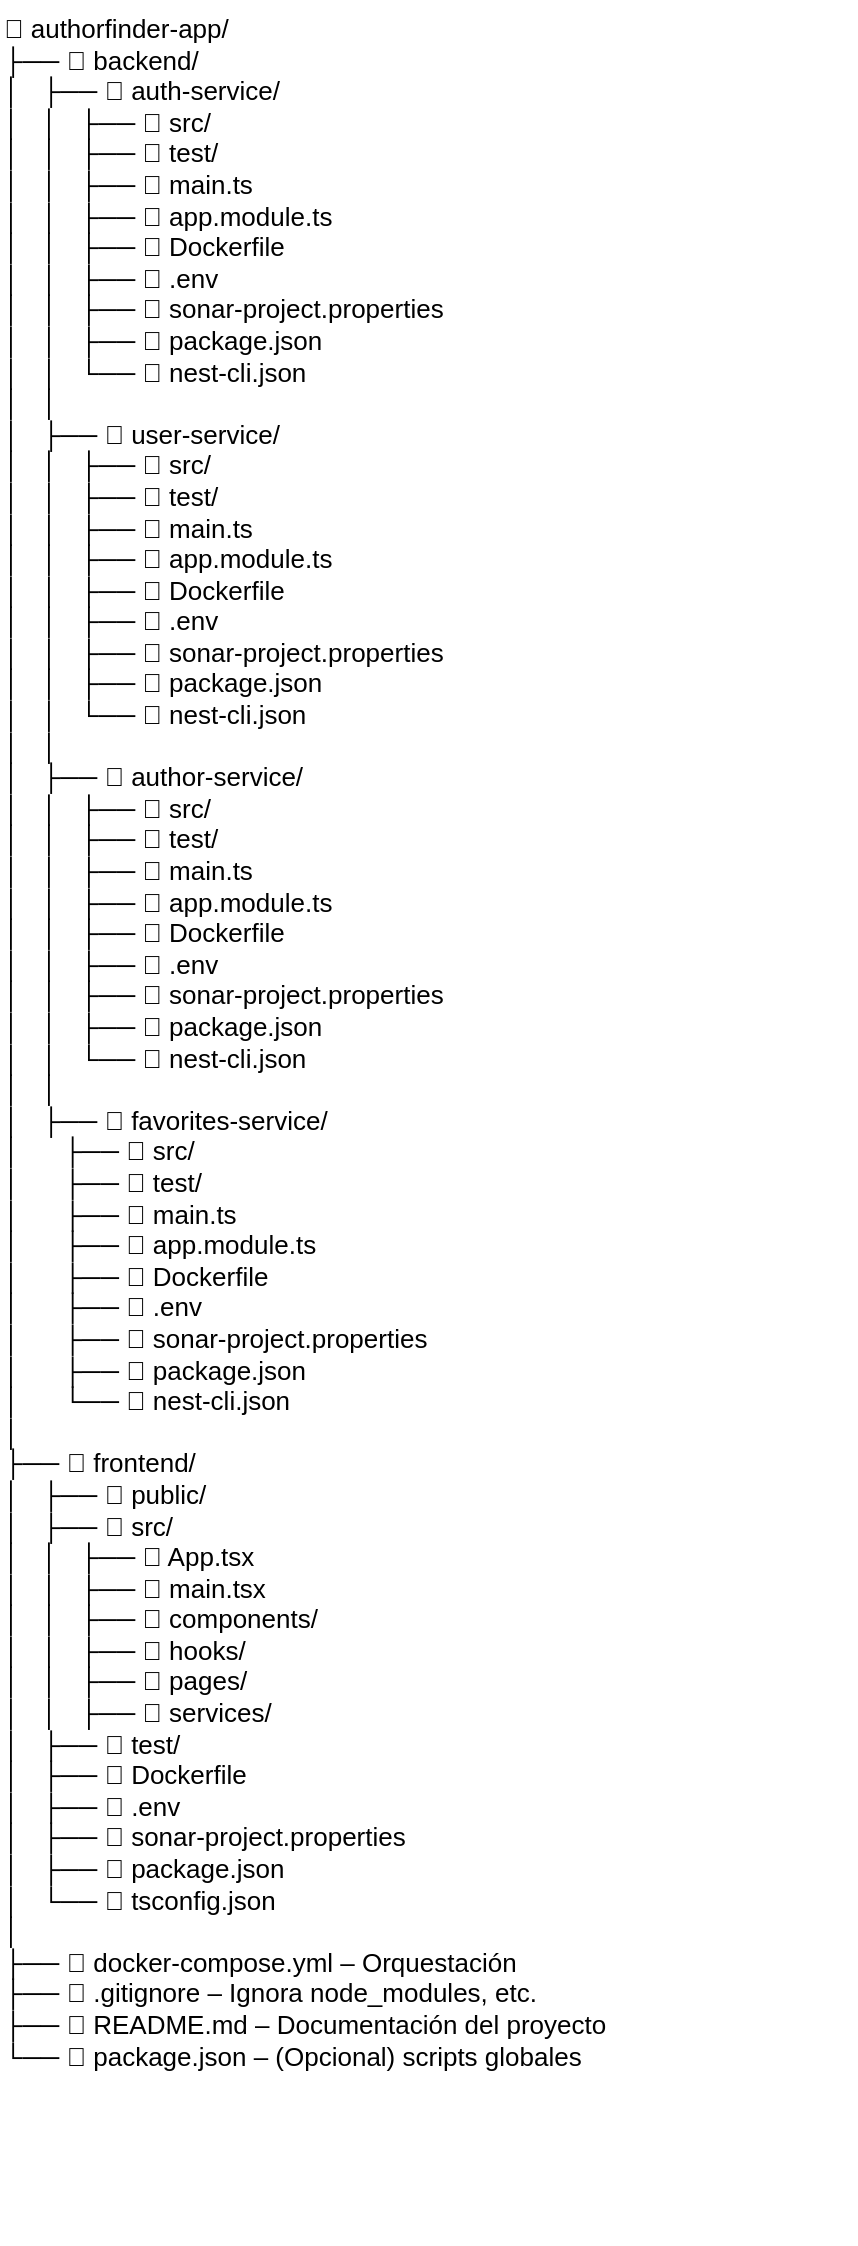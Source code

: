 <mxfile>
    <diagram id="q4iwkkKIO3PIiE4dWxfU" name="Page-1">
        <mxGraphModel dx="1014" dy="779" grid="0" gridSize="10" guides="1" tooltips="1" connect="1" arrows="1" fold="1" page="1" pageScale="1" pageWidth="850" pageHeight="1500" math="0" shadow="0">
            <root>
                <mxCell id="0"/>
                <mxCell id="1" parent="0"/>
                <UserObject label="📁 authorfinder-app/&#xa;├── 📁 backend/&#xa;│   ├── 📁 auth-service/&#xa;│   │   ├── 📁 src/&#xa;│   │   ├── 🧪 test/&#xa;│   │   ├── 📄 main.ts&#xa;│   │   ├── 📄 app.module.ts&#xa;│   │   ├── 📄 Dockerfile&#xa;│   │   ├── 📄 .env&#xa;│   │   ├── 📄 sonar-project.properties&#xa;│   │   ├── 📄 package.json&#xa;│   │   └── 📄 nest-cli.json&#xa;│   │&#xa;│   ├── 📁 user-service/&#xa;│   │   ├── 📁 src/&#xa;│   │   ├── 🧪 test/&#xa;│   │   ├── 📄 main.ts&#xa;│   │   ├── 📄 app.module.ts&#xa;│   │   ├── 📄 Dockerfile&#xa;│   │   ├── 📄 .env&#xa;│   │   ├── 📄 sonar-project.properties&#xa;│   │   ├── 📄 package.json&#xa;│   │   └── 📄 nest-cli.json&#xa;│   │&#xa;│   ├── 📁 author-service/&#xa;│   │   ├── 📁 src/&#xa;│   │   ├── 🧪 test/&#xa;│   │   ├── 📄 main.ts&#xa;│   │   ├── 📄 app.module.ts&#xa;│   │   ├── 📄 Dockerfile&#xa;│   │   ├── 📄 .env&#xa;│   │   ├── 📄 sonar-project.properties&#xa;│   │   ├── 📄 package.json&#xa;│   │   └── 📄 nest-cli.json&#xa;│   │&#xa;│   ├── 📁 favorites-service/&#xa;│      ├── 📁 src/&#xa;│      ├── 🧪 test/&#xa;│      ├── 📄 main.ts&#xa;│      ├── 📄 app.module.ts&#xa;│      ├── 📄 Dockerfile&#xa;│      ├── 📄 .env&#xa;│      ├── 📄 sonar-project.properties&#xa;│      ├── 📄 package.json&#xa;│      └── 📄 nest-cli.json&#xa;│   &#xa;├── 📁 frontend/&#xa;│   ├── 📁 public/&#xa;│   ├── 📁 src/&#xa;│   │   ├── 📄 App.tsx&#xa;│   │   ├── 📄 main.tsx&#xa;│   │   ├── 📁 components/&#xa;│   │   ├── 📁 hooks/&#xa;│   │   ├── 📁 pages/&#xa;│   │   ├── 📁 services/&#xa;│   ├── 🧪 test/&#xa;│   ├── 📄 Dockerfile&#xa;│   ├── 📄 .env&#xa;│   ├── 📄 sonar-project.properties&#xa;│   ├── 📄 package.json&#xa;│   └── 📄 tsconfig.json&#xa;│&#xa;├── 📄 docker-compose.yml – Orquestación&#xa;├── 📄 .gitignore – Ignora node_modules, etc.&#xa;├── 📄 README.md – Documentación del proyecto&#xa;└── 📄 package.json – (Opcional) scripts globales" link="📁 authorfinder-app/&#xa;│&#xa;├── 📁 backend/&#xa;│   │&#xa;│   ├── 📁 auth-service/ – Autenticación&#xa;│   │   ├── 📁 src/ – Punto de entrada&#xa;│   │   ├── 🧪 test/ – Pruebas Unitarias&#xa;│   │   ├── 📄 main.ts – Punto de entrada&#xa;│   │   ├── 📄 app.module.ts – Módulo principal&#xa;│   │   ├── 📁 common/ – Pipes, Guards...&#xa;│   │   ├── 📁 core/ – Dominio&#xa;│   │   ├── 📁 application/ – Casos de uso&#xa;│   │   ├── 📁 infrastructure/ – MongoDB&#xa;│   │   ├── 📁 interfaces/ – Adaptadores HTTP&#xa;│   │   ├── 📄 Dockerfile – Imagen Docker&#xa;│   │   ├── 📄 .env – Configuración&#xa;│   │   ├── 📄 sonar-project.properties – Análisis estático&#xa;│   │   ├── 📄 package.json – Dependencias&#xa;│   │   └── 📄 nest-cli.json – CLI NestJS&#xa;│   │&#xa;│   ├── 📁 user-service/ – Gestión de usuarios&#xa;│   │   ├── 📁 src/ – Lógica del usuario&#xa;│   │   ├── 🧪 test/ – Pruebas Unitarias&#xa;│   │   ├── 📄 Dockerfile – Imagen Docker&#xa;│   │   ├── 📄 .env – Configuración&#xa;│   │   └── 📄 package.json – Dependencias&#xa;│   │&#xa;│   ├── 📁 author-service/ – Búsqueda de autores&#xa;│   │   ├── 📁 src/ – Lógica del autor&#xa;│   │   ├── 🧪 test/ – Pruebas Unitarias&#xa;│   │   ├── 📄 Dockerfile – Imagen Docker&#xa;│   │   ├── 📄 .env – Configuración&#xa;│   │   └── 📄 package.json – Dependencias&#xa;│   │&#xa;│   ├── 📁 favorite-service/ – Gestión de favoritos&#xa;│   │   ├── 📁 src/ – Lógica de favoritos&#xa;│   │   ├── 🧪 test/ – Pruebas Unitarias&#xa;│   │   ├── 📄 Dockerfile – Imagen Docker&#xa;│   │   └── 📄 .env – Configuración&#xa;│   │&#xa;│   └── 📁 gateway/ – API Gateway&#xa;│       ├── 📁 src/&#xa;│       ├── 📄 Dockerfile&#xa;│       └── 📄 package.json&#xa;│&#xa;├── 📁 frontend/ – React + TypeScript&#xa;│   ├── 📁 public/ – Archivos estáticos&#xa;│   ├── 📁 src/ – Componentes y servicios&#xa;│   │   ├── 📄 App.tsx – Componente raíz&#xa;│   │   ├── 📄 main.tsx – Entrada de la app&#xa;│   │   ├── 📁 components/ – Componentes reutilizables&#xa;│   │   ├── 📁 hooks/ – Hooks personalizados&#xa;│   │   ├── 📁 pages/ – Páginas principales&#xa;│   │   ├── 📁 services/ – Servicios de API&#xa;│   │   ├── 📁 domain/ – Entidades compartidas&#xa;│   │   ├── 📁 application/ – Lógica de negocio&#xa;│   │   └── 📁 shared/ – Utils, constantes&#xa;│   ├── 🧪 test/ – Pruebas Unitarias&#xa;│   ├── 📄 Dockerfile – Imagen Docker&#xa;│   ├── 📄 .env – Variables de entorno&#xa;│   ├── 📄 sonar-project.properties – Análisis&#xa;│   ├── 📄 package.json – Scripts y dependencias&#xa;│   └── 📄 tsconfig.json – Config TS&#xa;│&#xa;├── 📄 docker-compose.yml – Orquestación&#xa;├── 📄 .gitignore – Ignora node_modules, etc.&#xa;├── 📄 README.md – Documentación del proyecto&#xa;└── 📄 package.json – (Opcional) scripts globales" id="31">
                    <mxCell style="text;whiteSpace=wrap;fontSize=13;" parent="1" vertex="1">
                        <mxGeometry x="252" y="43" width="428" height="1122" as="geometry"/>
                    </mxCell>
                </UserObject>
            </root>
        </mxGraphModel>
    </diagram>
</mxfile>